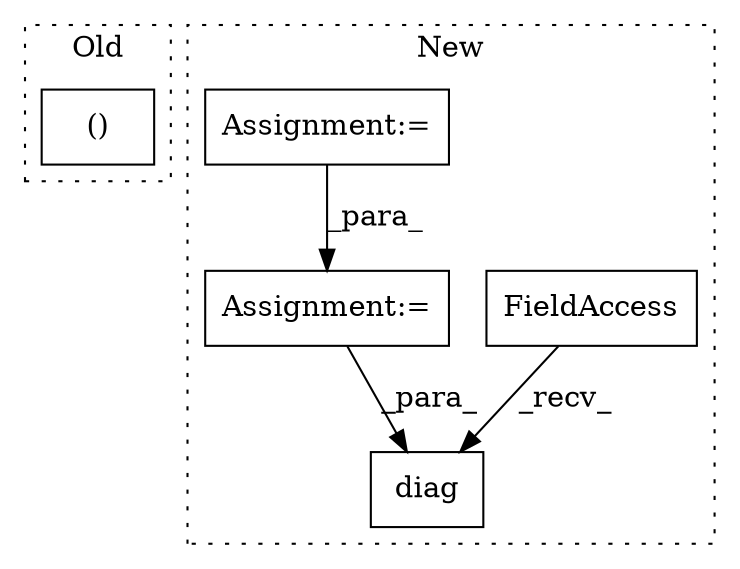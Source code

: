 digraph G {
subgraph cluster0 {
1 [label="()" a="106" s="3950" l="15" shape="box"];
label = "Old";
style="dotted";
}
subgraph cluster1 {
2 [label="diag" a="32" s="1719,1726" l="5,1" shape="box"];
3 [label="FieldAccess" a="22" s="1701" l="17" shape="box"];
4 [label="Assignment:=" a="7" s="1559" l="1" shape="box"];
5 [label="Assignment:=" a="7" s="1589" l="1" shape="box"];
label = "New";
style="dotted";
}
3 -> 2 [label="_recv_"];
4 -> 5 [label="_para_"];
5 -> 2 [label="_para_"];
}
